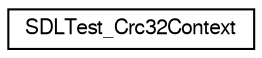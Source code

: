 digraph "Graphical Class Hierarchy"
{
  edge [fontname="FreeSans",fontsize="10",labelfontname="FreeSans",labelfontsize="10"];
  node [fontname="FreeSans",fontsize="10",shape=record];
  rankdir="LR";
  Node1 [label="SDLTest_Crc32Context",height=0.2,width=0.4,color="black", fillcolor="white", style="filled",URL="$d2/d0b/struct_s_d_l_test___crc32_context.html"];
}
